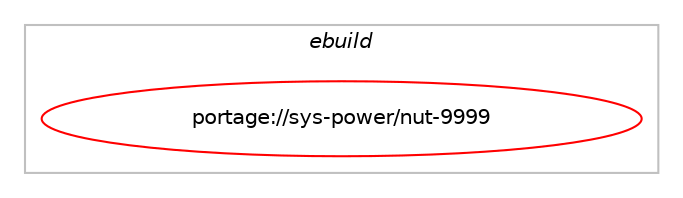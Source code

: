 digraph prolog {

# *************
# Graph options
# *************

newrank=true;
concentrate=true;
compound=true;
graph [rankdir=LR,fontname=Helvetica,fontsize=10,ranksep=1.5];#, ranksep=2.5, nodesep=0.2];
edge  [arrowhead=vee];
node  [fontname=Helvetica,fontsize=10];

# **********
# The ebuild
# **********

subgraph cluster_leftcol {
color=gray;
label=<<i>ebuild</i>>;
id [label="portage://sys-power/nut-9999", color=red, width=4, href="../sys-power/nut-9999.svg"];
}

# ****************
# The dependencies
# ****************

subgraph cluster_midcol {
color=gray;
label=<<i>dependencies</i>>;
subgraph cluster_compile {
fillcolor="#eeeeee";
style=filled;
label=<<i>compile</i>>;
# *** BEGIN UNKNOWN DEPENDENCY TYPE (TODO) ***
# id -> equal(use_conditional_group(positive,cgi,portage://sys-power/nut-9999,[package_dependency(portage://sys-power/nut-9999,install,no,media-libs,gd,greaterequal,[2,,,2],[],[use(enable(png),none)])]))
# *** END UNKNOWN DEPENDENCY TYPE (TODO) ***

# *** BEGIN UNKNOWN DEPENDENCY TYPE (TODO) ***
# id -> equal(use_conditional_group(positive,gpio,portage://sys-power/nut-9999,[package_dependency(portage://sys-power/nut-9999,install,no,dev-libs,libgpiod,none,[,,],[],[])]))
# *** END UNKNOWN DEPENDENCY TYPE (TODO) ***

# *** BEGIN UNKNOWN DEPENDENCY TYPE (TODO) ***
# id -> equal(use_conditional_group(positive,i2c,portage://sys-power/nut-9999,[package_dependency(portage://sys-power/nut-9999,install,no,sys-apps,i2c-tools,none,[,,],[],[])]))
# *** END UNKNOWN DEPENDENCY TYPE (TODO) ***

# *** BEGIN UNKNOWN DEPENDENCY TYPE (TODO) ***
# id -> equal(use_conditional_group(positive,ipmi,portage://sys-power/nut-9999,[package_dependency(portage://sys-power/nut-9999,install,no,sys-libs,freeipmi,none,[,,],[],[])]))
# *** END UNKNOWN DEPENDENCY TYPE (TODO) ***

# *** BEGIN UNKNOWN DEPENDENCY TYPE (TODO) ***
# id -> equal(use_conditional_group(positive,modbus,portage://sys-power/nut-9999,[package_dependency(portage://sys-power/nut-9999,install,no,dev-libs,libmodbus,none,[,,],[],[])]))
# *** END UNKNOWN DEPENDENCY TYPE (TODO) ***

# *** BEGIN UNKNOWN DEPENDENCY TYPE (TODO) ***
# id -> equal(use_conditional_group(positive,python,portage://sys-power/nut-9999,[use_conditional_group(positive,python_single_target_python3_10,portage://sys-power/nut-9999,[package_dependency(portage://sys-power/nut-9999,install,no,dev-lang,python,none,[,,],[slot(3.10)],[])]),use_conditional_group(positive,python_single_target_python3_11,portage://sys-power/nut-9999,[package_dependency(portage://sys-power/nut-9999,install,no,dev-lang,python,none,[,,],[slot(3.11)],[])]),use_conditional_group(positive,python_single_target_python3_12,portage://sys-power/nut-9999,[package_dependency(portage://sys-power/nut-9999,install,no,dev-lang,python,none,[,,],[slot(3.12)],[])])]))
# *** END UNKNOWN DEPENDENCY TYPE (TODO) ***

# *** BEGIN UNKNOWN DEPENDENCY TYPE (TODO) ***
# id -> equal(use_conditional_group(positive,snmp,portage://sys-power/nut-9999,[package_dependency(portage://sys-power/nut-9999,install,no,net-analyzer,net-snmp,none,[,,],any_same_slot,[])]))
# *** END UNKNOWN DEPENDENCY TYPE (TODO) ***

# *** BEGIN UNKNOWN DEPENDENCY TYPE (TODO) ***
# id -> equal(use_conditional_group(positive,ssl,portage://sys-power/nut-9999,[package_dependency(portage://sys-power/nut-9999,install,no,dev-libs,openssl,greaterequal,[1,,,1],any_same_slot,[])]))
# *** END UNKNOWN DEPENDENCY TYPE (TODO) ***

# *** BEGIN UNKNOWN DEPENDENCY TYPE (TODO) ***
# id -> equal(use_conditional_group(positive,systemd,portage://sys-power/nut-9999,[package_dependency(portage://sys-power/nut-9999,install,no,sys-apps,systemd,greaterequal,[253,,,253],[],[])]))
# *** END UNKNOWN DEPENDENCY TYPE (TODO) ***

# *** BEGIN UNKNOWN DEPENDENCY TYPE (TODO) ***
# id -> equal(use_conditional_group(positive,tcpd,portage://sys-power/nut-9999,[package_dependency(portage://sys-power/nut-9999,install,no,sys-apps,tcp-wrappers,none,[,,],[],[])]))
# *** END UNKNOWN DEPENDENCY TYPE (TODO) ***

# *** BEGIN UNKNOWN DEPENDENCY TYPE (TODO) ***
# id -> equal(use_conditional_group(positive,usb,portage://sys-power/nut-9999,[package_dependency(portage://sys-power/nut-9999,install,no,virtual,libusb,none,[,,],[slot(1)],[])]))
# *** END UNKNOWN DEPENDENCY TYPE (TODO) ***

# *** BEGIN UNKNOWN DEPENDENCY TYPE (TODO) ***
# id -> equal(use_conditional_group(positive,xml,portage://sys-power/nut-9999,[package_dependency(portage://sys-power/nut-9999,install,no,net-libs,neon,greaterequal,[0.25.0,,,0.25.0],any_same_slot,[])]))
# *** END UNKNOWN DEPENDENCY TYPE (TODO) ***

# *** BEGIN UNKNOWN DEPENDENCY TYPE (TODO) ***
# id -> equal(use_conditional_group(positive,zeroconf,portage://sys-power/nut-9999,[package_dependency(portage://sys-power/nut-9999,install,no,net-dns,avahi,none,[,,],[],[])]))
# *** END UNKNOWN DEPENDENCY TYPE (TODO) ***

# *** BEGIN UNKNOWN DEPENDENCY TYPE (TODO) ***
# id -> equal(package_dependency(portage://sys-power/nut-9999,install,no,acct-group,nut,none,[,,],[],[]))
# *** END UNKNOWN DEPENDENCY TYPE (TODO) ***

# *** BEGIN UNKNOWN DEPENDENCY TYPE (TODO) ***
# id -> equal(package_dependency(portage://sys-power/nut-9999,install,no,acct-user,nut,none,[,,],[],[]))
# *** END UNKNOWN DEPENDENCY TYPE (TODO) ***

# *** BEGIN UNKNOWN DEPENDENCY TYPE (TODO) ***
# id -> equal(package_dependency(portage://sys-power/nut-9999,install,no,dev-libs,libltdl,none,[,,],[],[]))
# *** END UNKNOWN DEPENDENCY TYPE (TODO) ***

# *** BEGIN UNKNOWN DEPENDENCY TYPE (TODO) ***
# id -> equal(package_dependency(portage://sys-power/nut-9999,install,no,virtual,udev,none,[,,],[],[]))
# *** END UNKNOWN DEPENDENCY TYPE (TODO) ***

}
subgraph cluster_compileandrun {
fillcolor="#eeeeee";
style=filled;
label=<<i>compile and run</i>>;
}
subgraph cluster_run {
fillcolor="#eeeeee";
style=filled;
label=<<i>run</i>>;
# *** BEGIN UNKNOWN DEPENDENCY TYPE (TODO) ***
# id -> equal(use_conditional_group(positive,cgi,portage://sys-power/nut-9999,[package_dependency(portage://sys-power/nut-9999,run,no,media-libs,gd,greaterequal,[2,,,2],[],[use(enable(png),none)])]))
# *** END UNKNOWN DEPENDENCY TYPE (TODO) ***

# *** BEGIN UNKNOWN DEPENDENCY TYPE (TODO) ***
# id -> equal(use_conditional_group(positive,gpio,portage://sys-power/nut-9999,[package_dependency(portage://sys-power/nut-9999,run,no,dev-libs,libgpiod,none,[,,],[],[])]))
# *** END UNKNOWN DEPENDENCY TYPE (TODO) ***

# *** BEGIN UNKNOWN DEPENDENCY TYPE (TODO) ***
# id -> equal(use_conditional_group(positive,i2c,portage://sys-power/nut-9999,[package_dependency(portage://sys-power/nut-9999,run,no,sys-apps,i2c-tools,none,[,,],[],[])]))
# *** END UNKNOWN DEPENDENCY TYPE (TODO) ***

# *** BEGIN UNKNOWN DEPENDENCY TYPE (TODO) ***
# id -> equal(use_conditional_group(positive,ipmi,portage://sys-power/nut-9999,[package_dependency(portage://sys-power/nut-9999,run,no,sys-libs,freeipmi,none,[,,],[],[])]))
# *** END UNKNOWN DEPENDENCY TYPE (TODO) ***

# *** BEGIN UNKNOWN DEPENDENCY TYPE (TODO) ***
# id -> equal(use_conditional_group(positive,modbus,portage://sys-power/nut-9999,[package_dependency(portage://sys-power/nut-9999,run,no,dev-libs,libmodbus,none,[,,],[],[])]))
# *** END UNKNOWN DEPENDENCY TYPE (TODO) ***

# *** BEGIN UNKNOWN DEPENDENCY TYPE (TODO) ***
# id -> equal(use_conditional_group(positive,monitor,portage://sys-power/nut-9999,[use_conditional_group(positive,python_single_target_python3_10,portage://sys-power/nut-9999,[package_dependency(portage://sys-power/nut-9999,run,no,dev-python,PyQt5,none,[,,],[],[use(enable(gui),none),use(enable(widgets),none),use(enable(python_targets_python3_10),negative)])]),use_conditional_group(positive,python_single_target_python3_11,portage://sys-power/nut-9999,[package_dependency(portage://sys-power/nut-9999,run,no,dev-python,PyQt5,none,[,,],[],[use(enable(gui),none),use(enable(widgets),none),use(enable(python_targets_python3_11),negative)])]),use_conditional_group(positive,python_single_target_python3_12,portage://sys-power/nut-9999,[package_dependency(portage://sys-power/nut-9999,run,no,dev-python,PyQt5,none,[,,],[],[use(enable(gui),none),use(enable(widgets),none),use(enable(python_targets_python3_12),negative)])])]))
# *** END UNKNOWN DEPENDENCY TYPE (TODO) ***

# *** BEGIN UNKNOWN DEPENDENCY TYPE (TODO) ***
# id -> equal(use_conditional_group(positive,python,portage://sys-power/nut-9999,[use_conditional_group(positive,python_single_target_python3_10,portage://sys-power/nut-9999,[package_dependency(portage://sys-power/nut-9999,run,no,dev-lang,python,none,[,,],[slot(3.10)],[])]),use_conditional_group(positive,python_single_target_python3_11,portage://sys-power/nut-9999,[package_dependency(portage://sys-power/nut-9999,run,no,dev-lang,python,none,[,,],[slot(3.11)],[])]),use_conditional_group(positive,python_single_target_python3_12,portage://sys-power/nut-9999,[package_dependency(portage://sys-power/nut-9999,run,no,dev-lang,python,none,[,,],[slot(3.12)],[])])]))
# *** END UNKNOWN DEPENDENCY TYPE (TODO) ***

# *** BEGIN UNKNOWN DEPENDENCY TYPE (TODO) ***
# id -> equal(use_conditional_group(positive,selinux,portage://sys-power/nut-9999,[package_dependency(portage://sys-power/nut-9999,run,no,sec-policy,selinux-nut,none,[,,],[],[])]))
# *** END UNKNOWN DEPENDENCY TYPE (TODO) ***

# *** BEGIN UNKNOWN DEPENDENCY TYPE (TODO) ***
# id -> equal(use_conditional_group(positive,snmp,portage://sys-power/nut-9999,[package_dependency(portage://sys-power/nut-9999,run,no,net-analyzer,net-snmp,none,[,,],any_same_slot,[])]))
# *** END UNKNOWN DEPENDENCY TYPE (TODO) ***

# *** BEGIN UNKNOWN DEPENDENCY TYPE (TODO) ***
# id -> equal(use_conditional_group(positive,ssl,portage://sys-power/nut-9999,[package_dependency(portage://sys-power/nut-9999,run,no,dev-libs,openssl,greaterequal,[1,,,1],any_same_slot,[])]))
# *** END UNKNOWN DEPENDENCY TYPE (TODO) ***

# *** BEGIN UNKNOWN DEPENDENCY TYPE (TODO) ***
# id -> equal(use_conditional_group(positive,systemd,portage://sys-power/nut-9999,[package_dependency(portage://sys-power/nut-9999,run,no,sys-apps,systemd,greaterequal,[253,,,253],[],[])]))
# *** END UNKNOWN DEPENDENCY TYPE (TODO) ***

# *** BEGIN UNKNOWN DEPENDENCY TYPE (TODO) ***
# id -> equal(use_conditional_group(positive,tcpd,portage://sys-power/nut-9999,[package_dependency(portage://sys-power/nut-9999,run,no,sys-apps,tcp-wrappers,none,[,,],[],[])]))
# *** END UNKNOWN DEPENDENCY TYPE (TODO) ***

# *** BEGIN UNKNOWN DEPENDENCY TYPE (TODO) ***
# id -> equal(use_conditional_group(positive,usb,portage://sys-power/nut-9999,[package_dependency(portage://sys-power/nut-9999,run,no,virtual,libusb,none,[,,],[slot(1)],[])]))
# *** END UNKNOWN DEPENDENCY TYPE (TODO) ***

# *** BEGIN UNKNOWN DEPENDENCY TYPE (TODO) ***
# id -> equal(use_conditional_group(positive,xml,portage://sys-power/nut-9999,[package_dependency(portage://sys-power/nut-9999,run,no,net-libs,neon,greaterequal,[0.25.0,,,0.25.0],any_same_slot,[])]))
# *** END UNKNOWN DEPENDENCY TYPE (TODO) ***

# *** BEGIN UNKNOWN DEPENDENCY TYPE (TODO) ***
# id -> equal(use_conditional_group(positive,zeroconf,portage://sys-power/nut-9999,[package_dependency(portage://sys-power/nut-9999,run,no,net-dns,avahi,none,[,,],[],[])]))
# *** END UNKNOWN DEPENDENCY TYPE (TODO) ***

# *** BEGIN UNKNOWN DEPENDENCY TYPE (TODO) ***
# id -> equal(package_dependency(portage://sys-power/nut-9999,run,no,acct-group,nut,none,[,,],[],[]))
# *** END UNKNOWN DEPENDENCY TYPE (TODO) ***

# *** BEGIN UNKNOWN DEPENDENCY TYPE (TODO) ***
# id -> equal(package_dependency(portage://sys-power/nut-9999,run,no,acct-user,nut,none,[,,],[],[]))
# *** END UNKNOWN DEPENDENCY TYPE (TODO) ***

# *** BEGIN UNKNOWN DEPENDENCY TYPE (TODO) ***
# id -> equal(package_dependency(portage://sys-power/nut-9999,run,no,dev-libs,libltdl,none,[,,],[],[]))
# *** END UNKNOWN DEPENDENCY TYPE (TODO) ***

# *** BEGIN UNKNOWN DEPENDENCY TYPE (TODO) ***
# id -> equal(package_dependency(portage://sys-power/nut-9999,run,no,virtual,tmpfiles,none,[,,],[],[]))
# *** END UNKNOWN DEPENDENCY TYPE (TODO) ***

# *** BEGIN UNKNOWN DEPENDENCY TYPE (TODO) ***
# id -> equal(package_dependency(portage://sys-power/nut-9999,run,no,virtual,udev,none,[,,],[],[]))
# *** END UNKNOWN DEPENDENCY TYPE (TODO) ***

}
}

# **************
# The candidates
# **************

subgraph cluster_choices {
rank=same;
color=gray;
label=<<i>candidates</i>>;

}

}
